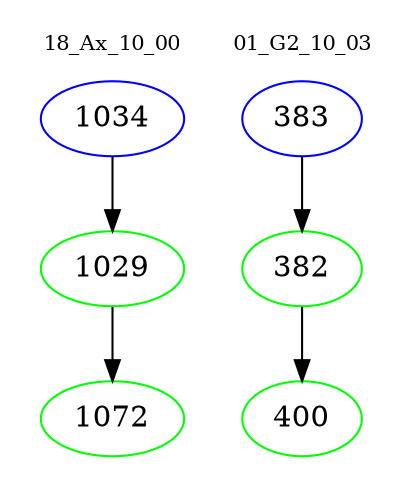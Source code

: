 digraph{
subgraph cluster_0 {
color = white
label = "18_Ax_10_00";
fontsize=10;
T0_1034 [label="1034", color="blue"]
T0_1034 -> T0_1029 [color="black"]
T0_1029 [label="1029", color="green"]
T0_1029 -> T0_1072 [color="black"]
T0_1072 [label="1072", color="green"]
}
subgraph cluster_1 {
color = white
label = "01_G2_10_03";
fontsize=10;
T1_383 [label="383", color="blue"]
T1_383 -> T1_382 [color="black"]
T1_382 [label="382", color="green"]
T1_382 -> T1_400 [color="black"]
T1_400 [label="400", color="green"]
}
}
